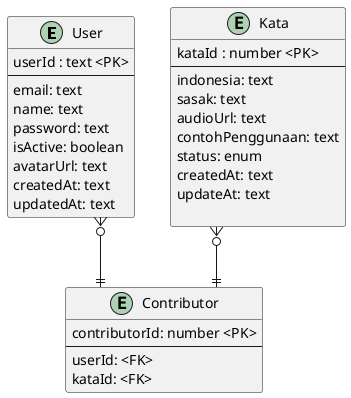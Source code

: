 @startuml

' hide the spot
' hide circle

' avoid problems with angled crows feet
skinparam linetype ortho

entity User {
  userId : text <PK>
  --
  email: text
  name: text
  password: text
  isActive: boolean
  avatarUrl: text
  createdAt: text
  updatedAt: text
}

entity Kata {
  kataId : number <PK>
  --
  indonesia: text
  sasak: text
  audioUrl: text
  contohPenggunaan: text
  status: enum
  createdAt: text
  updateAt: text

}

entity Contributor {
  contributorId: number <PK>
  ---
  userId: <FK>
  kataId: <FK>
}

User }o--|| Contributor
Kata }o--|| Contributor

@enduml
